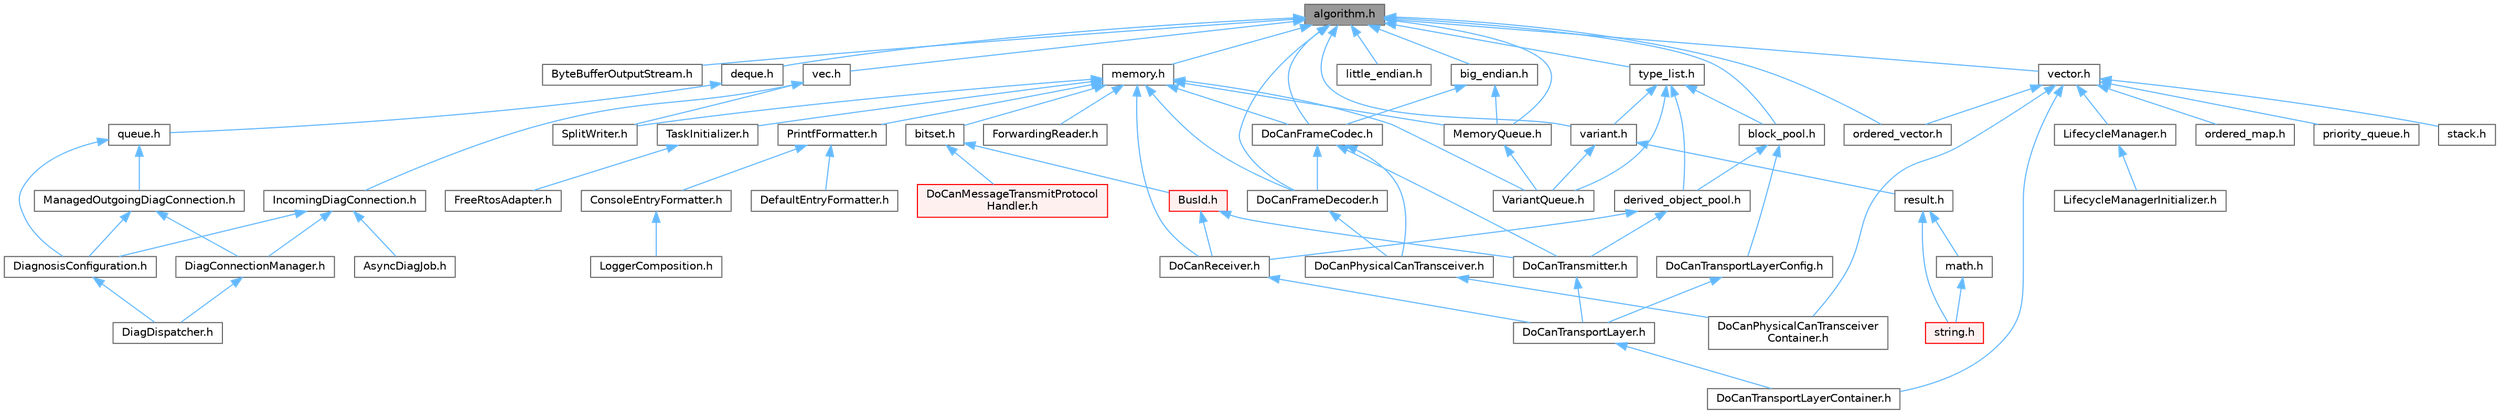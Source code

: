 digraph "algorithm.h"
{
 // LATEX_PDF_SIZE
  bgcolor="transparent";
  edge [fontname=Helvetica,fontsize=10,labelfontname=Helvetica,labelfontsize=10];
  node [fontname=Helvetica,fontsize=10,shape=box,height=0.2,width=0.4];
  Node1 [id="Node000001",label="algorithm.h",height=0.2,width=0.4,color="gray40", fillcolor="grey60", style="filled", fontcolor="black",tooltip=" "];
  Node1 -> Node2 [id="edge1_Node000001_Node000002",dir="back",color="steelblue1",style="solid",tooltip=" "];
  Node2 [id="Node000002",label="ByteBufferOutputStream.h",height=0.2,width=0.4,color="grey40", fillcolor="white", style="filled",URL="$d8/d8a/ByteBufferOutputStream_8h_source.html",tooltip=" "];
  Node1 -> Node3 [id="edge2_Node000001_Node000003",dir="back",color="steelblue1",style="solid",tooltip=" "];
  Node3 [id="Node000003",label="DoCanFrameCodec.h",height=0.2,width=0.4,color="grey40", fillcolor="white", style="filled",URL="$d0/de9/DoCanFrameCodec_8h_source.html",tooltip=" "];
  Node3 -> Node4 [id="edge3_Node000003_Node000004",dir="back",color="steelblue1",style="solid",tooltip=" "];
  Node4 [id="Node000004",label="DoCanFrameDecoder.h",height=0.2,width=0.4,color="grey40", fillcolor="white", style="filled",URL="$dc/d1f/DoCanFrameDecoder_8h_source.html",tooltip=" "];
  Node4 -> Node5 [id="edge4_Node000004_Node000005",dir="back",color="steelblue1",style="solid",tooltip=" "];
  Node5 [id="Node000005",label="DoCanPhysicalCanTransceiver.h",height=0.2,width=0.4,color="grey40", fillcolor="white", style="filled",URL="$de/da1/DoCanPhysicalCanTransceiver_8h_source.html",tooltip=" "];
  Node5 -> Node6 [id="edge5_Node000005_Node000006",dir="back",color="steelblue1",style="solid",tooltip=" "];
  Node6 [id="Node000006",label="DoCanPhysicalCanTransceiver\lContainer.h",height=0.2,width=0.4,color="grey40", fillcolor="white", style="filled",URL="$d4/d75/DoCanPhysicalCanTransceiverContainer_8h_source.html",tooltip=" "];
  Node3 -> Node5 [id="edge6_Node000003_Node000005",dir="back",color="steelblue1",style="solid",tooltip=" "];
  Node3 -> Node7 [id="edge7_Node000003_Node000007",dir="back",color="steelblue1",style="solid",tooltip=" "];
  Node7 [id="Node000007",label="DoCanTransmitter.h",height=0.2,width=0.4,color="grey40", fillcolor="white", style="filled",URL="$da/d1c/DoCanTransmitter_8h_source.html",tooltip=" "];
  Node7 -> Node8 [id="edge8_Node000007_Node000008",dir="back",color="steelblue1",style="solid",tooltip=" "];
  Node8 [id="Node000008",label="DoCanTransportLayer.h",height=0.2,width=0.4,color="grey40", fillcolor="white", style="filled",URL="$dd/d93/DoCanTransportLayer_8h_source.html",tooltip=" "];
  Node8 -> Node9 [id="edge9_Node000008_Node000009",dir="back",color="steelblue1",style="solid",tooltip=" "];
  Node9 [id="Node000009",label="DoCanTransportLayerContainer.h",height=0.2,width=0.4,color="grey40", fillcolor="white", style="filled",URL="$d2/d7b/DoCanTransportLayerContainer_8h_source.html",tooltip=" "];
  Node1 -> Node4 [id="edge10_Node000001_Node000004",dir="back",color="steelblue1",style="solid",tooltip=" "];
  Node1 -> Node10 [id="edge11_Node000001_Node000010",dir="back",color="steelblue1",style="solid",tooltip=" "];
  Node10 [id="Node000010",label="MemoryQueue.h",height=0.2,width=0.4,color="grey40", fillcolor="white", style="filled",URL="$da/deb/MemoryQueue_8h_source.html",tooltip=" "];
  Node10 -> Node11 [id="edge12_Node000010_Node000011",dir="back",color="steelblue1",style="solid",tooltip=" "];
  Node11 [id="Node000011",label="VariantQueue.h",height=0.2,width=0.4,color="grey40", fillcolor="white", style="filled",URL="$d3/d9f/VariantQueue_8h_source.html",tooltip=" "];
  Node1 -> Node12 [id="edge13_Node000001_Node000012",dir="back",color="steelblue1",style="solid",tooltip=" "];
  Node12 [id="Node000012",label="big_endian.h",height=0.2,width=0.4,color="grey40", fillcolor="white", style="filled",URL="$db/dad/big__endian_8h_source.html",tooltip=" "];
  Node12 -> Node3 [id="edge14_Node000012_Node000003",dir="back",color="steelblue1",style="solid",tooltip=" "];
  Node12 -> Node10 [id="edge15_Node000012_Node000010",dir="back",color="steelblue1",style="solid",tooltip=" "];
  Node1 -> Node13 [id="edge16_Node000001_Node000013",dir="back",color="steelblue1",style="solid",tooltip=" "];
  Node13 [id="Node000013",label="block_pool.h",height=0.2,width=0.4,color="grey40", fillcolor="white", style="filled",URL="$d3/d1b/block__pool_8h_source.html",tooltip=" "];
  Node13 -> Node14 [id="edge17_Node000013_Node000014",dir="back",color="steelblue1",style="solid",tooltip=" "];
  Node14 [id="Node000014",label="DoCanTransportLayerConfig.h",height=0.2,width=0.4,color="grey40", fillcolor="white", style="filled",URL="$d1/d84/DoCanTransportLayerConfig_8h_source.html",tooltip=" "];
  Node14 -> Node8 [id="edge18_Node000014_Node000008",dir="back",color="steelblue1",style="solid",tooltip=" "];
  Node13 -> Node15 [id="edge19_Node000013_Node000015",dir="back",color="steelblue1",style="solid",tooltip=" "];
  Node15 [id="Node000015",label="derived_object_pool.h",height=0.2,width=0.4,color="grey40", fillcolor="white", style="filled",URL="$d0/d17/derived__object__pool_8h_source.html",tooltip=" "];
  Node15 -> Node16 [id="edge20_Node000015_Node000016",dir="back",color="steelblue1",style="solid",tooltip=" "];
  Node16 [id="Node000016",label="DoCanReceiver.h",height=0.2,width=0.4,color="grey40", fillcolor="white", style="filled",URL="$dc/dcd/DoCanReceiver_8h_source.html",tooltip=" "];
  Node16 -> Node8 [id="edge21_Node000016_Node000008",dir="back",color="steelblue1",style="solid",tooltip=" "];
  Node15 -> Node7 [id="edge22_Node000015_Node000007",dir="back",color="steelblue1",style="solid",tooltip=" "];
  Node1 -> Node17 [id="edge23_Node000001_Node000017",dir="back",color="steelblue1",style="solid",tooltip=" "];
  Node17 [id="Node000017",label="deque.h",height=0.2,width=0.4,color="grey40", fillcolor="white", style="filled",URL="$dc/d44/deque_8h.html",tooltip=" "];
  Node17 -> Node18 [id="edge24_Node000017_Node000018",dir="back",color="steelblue1",style="solid",tooltip=" "];
  Node18 [id="Node000018",label="queue.h",height=0.2,width=0.4,color="grey40", fillcolor="white", style="filled",URL="$d8/d38/queue_8h.html",tooltip=" "];
  Node18 -> Node19 [id="edge25_Node000018_Node000019",dir="back",color="steelblue1",style="solid",tooltip=" "];
  Node19 [id="Node000019",label="DiagnosisConfiguration.h",height=0.2,width=0.4,color="grey40", fillcolor="white", style="filled",URL="$d8/d98/DiagnosisConfiguration_8h_source.html",tooltip=" "];
  Node19 -> Node20 [id="edge26_Node000019_Node000020",dir="back",color="steelblue1",style="solid",tooltip=" "];
  Node20 [id="Node000020",label="DiagDispatcher.h",height=0.2,width=0.4,color="grey40", fillcolor="white", style="filled",URL="$db/de3/DiagDispatcher_8h_source.html",tooltip=" "];
  Node18 -> Node21 [id="edge27_Node000018_Node000021",dir="back",color="steelblue1",style="solid",tooltip=" "];
  Node21 [id="Node000021",label="ManagedOutgoingDiagConnection.h",height=0.2,width=0.4,color="grey40", fillcolor="white", style="filled",URL="$d8/dea/ManagedOutgoingDiagConnection_8h_source.html",tooltip=" "];
  Node21 -> Node22 [id="edge28_Node000021_Node000022",dir="back",color="steelblue1",style="solid",tooltip=" "];
  Node22 [id="Node000022",label="DiagConnectionManager.h",height=0.2,width=0.4,color="grey40", fillcolor="white", style="filled",URL="$dd/d05/DiagConnectionManager_8h_source.html",tooltip=" "];
  Node22 -> Node20 [id="edge29_Node000022_Node000020",dir="back",color="steelblue1",style="solid",tooltip=" "];
  Node21 -> Node19 [id="edge30_Node000021_Node000019",dir="back",color="steelblue1",style="solid",tooltip=" "];
  Node1 -> Node23 [id="edge31_Node000001_Node000023",dir="back",color="steelblue1",style="solid",tooltip=" "];
  Node23 [id="Node000023",label="little_endian.h",height=0.2,width=0.4,color="grey40", fillcolor="white", style="filled",URL="$d3/d14/little__endian_8h_source.html",tooltip=" "];
  Node1 -> Node24 [id="edge32_Node000001_Node000024",dir="back",color="steelblue1",style="solid",tooltip=" "];
  Node24 [id="Node000024",label="memory.h",height=0.2,width=0.4,color="grey40", fillcolor="white", style="filled",URL="$dc/d18/memory_8h_source.html",tooltip=" "];
  Node24 -> Node3 [id="edge33_Node000024_Node000003",dir="back",color="steelblue1",style="solid",tooltip=" "];
  Node24 -> Node4 [id="edge34_Node000024_Node000004",dir="back",color="steelblue1",style="solid",tooltip=" "];
  Node24 -> Node16 [id="edge35_Node000024_Node000016",dir="back",color="steelblue1",style="solid",tooltip=" "];
  Node24 -> Node25 [id="edge36_Node000024_Node000025",dir="back",color="steelblue1",style="solid",tooltip=" "];
  Node25 [id="Node000025",label="ForwardingReader.h",height=0.2,width=0.4,color="grey40", fillcolor="white", style="filled",URL="$d4/def/ForwardingReader_8h_source.html",tooltip=" "];
  Node24 -> Node10 [id="edge37_Node000024_Node000010",dir="back",color="steelblue1",style="solid",tooltip=" "];
  Node24 -> Node26 [id="edge38_Node000024_Node000026",dir="back",color="steelblue1",style="solid",tooltip=" "];
  Node26 [id="Node000026",label="PrintfFormatter.h",height=0.2,width=0.4,color="grey40", fillcolor="white", style="filled",URL="$d1/d61/PrintfFormatter_8h_source.html",tooltip=" "];
  Node26 -> Node27 [id="edge39_Node000026_Node000027",dir="back",color="steelblue1",style="solid",tooltip=" "];
  Node27 [id="Node000027",label="ConsoleEntryFormatter.h",height=0.2,width=0.4,color="grey40", fillcolor="white", style="filled",URL="$dd/db0/ConsoleEntryFormatter_8h_source.html",tooltip=" "];
  Node27 -> Node28 [id="edge40_Node000027_Node000028",dir="back",color="steelblue1",style="solid",tooltip=" "];
  Node28 [id="Node000028",label="LoggerComposition.h",height=0.2,width=0.4,color="grey40", fillcolor="white", style="filled",URL="$d8/d4f/LoggerComposition_8h_source.html",tooltip=" "];
  Node26 -> Node29 [id="edge41_Node000026_Node000029",dir="back",color="steelblue1",style="solid",tooltip=" "];
  Node29 [id="Node000029",label="DefaultEntryFormatter.h",height=0.2,width=0.4,color="grey40", fillcolor="white", style="filled",URL="$df/dd4/DefaultEntryFormatter_8h_source.html",tooltip=" "];
  Node24 -> Node30 [id="edge42_Node000024_Node000030",dir="back",color="steelblue1",style="solid",tooltip=" "];
  Node30 [id="Node000030",label="SplitWriter.h",height=0.2,width=0.4,color="grey40", fillcolor="white", style="filled",URL="$dc/d25/SplitWriter_8h_source.html",tooltip=" "];
  Node24 -> Node31 [id="edge43_Node000024_Node000031",dir="back",color="steelblue1",style="solid",tooltip=" "];
  Node31 [id="Node000031",label="TaskInitializer.h",height=0.2,width=0.4,color="grey40", fillcolor="white", style="filled",URL="$df/d5f/TaskInitializer_8h_source.html",tooltip=" "];
  Node31 -> Node32 [id="edge44_Node000031_Node000032",dir="back",color="steelblue1",style="solid",tooltip=" "];
  Node32 [id="Node000032",label="FreeRtosAdapter.h",height=0.2,width=0.4,color="grey40", fillcolor="white", style="filled",URL="$d0/de8/FreeRtosAdapter_8h_source.html",tooltip=" "];
  Node24 -> Node11 [id="edge45_Node000024_Node000011",dir="back",color="steelblue1",style="solid",tooltip=" "];
  Node24 -> Node33 [id="edge46_Node000024_Node000033",dir="back",color="steelblue1",style="solid",tooltip=" "];
  Node33 [id="Node000033",label="bitset.h",height=0.2,width=0.4,color="grey40", fillcolor="white", style="filled",URL="$d1/d69/bitset_8h.html",tooltip=" "];
  Node33 -> Node34 [id="edge47_Node000033_Node000034",dir="back",color="steelblue1",style="solid",tooltip=" "];
  Node34 [id="Node000034",label="BusId.h",height=0.2,width=0.4,color="red", fillcolor="#FFF0F0", style="filled",URL="$d3/d98/BusId_8h.html",tooltip=" "];
  Node34 -> Node16 [id="edge48_Node000034_Node000016",dir="back",color="steelblue1",style="solid",tooltip=" "];
  Node34 -> Node7 [id="edge49_Node000034_Node000007",dir="back",color="steelblue1",style="solid",tooltip=" "];
  Node33 -> Node36 [id="edge50_Node000033_Node000036",dir="back",color="steelblue1",style="solid",tooltip=" "];
  Node36 [id="Node000036",label="DoCanMessageTransmitProtocol\lHandler.h",height=0.2,width=0.4,color="red", fillcolor="#FFF0F0", style="filled",URL="$d3/d59/DoCanMessageTransmitProtocolHandler_8h_source.html",tooltip=" "];
  Node1 -> Node38 [id="edge51_Node000001_Node000038",dir="back",color="steelblue1",style="solid",tooltip=" "];
  Node38 [id="Node000038",label="ordered_vector.h",height=0.2,width=0.4,color="grey40", fillcolor="white", style="filled",URL="$d2/dd5/ordered__vector_8h.html",tooltip=" "];
  Node1 -> Node39 [id="edge52_Node000001_Node000039",dir="back",color="steelblue1",style="solid",tooltip=" "];
  Node39 [id="Node000039",label="type_list.h",height=0.2,width=0.4,color="grey40", fillcolor="white", style="filled",URL="$d5/dcc/type__list_8h_source.html",tooltip=" "];
  Node39 -> Node11 [id="edge53_Node000039_Node000011",dir="back",color="steelblue1",style="solid",tooltip=" "];
  Node39 -> Node13 [id="edge54_Node000039_Node000013",dir="back",color="steelblue1",style="solid",tooltip=" "];
  Node39 -> Node15 [id="edge55_Node000039_Node000015",dir="back",color="steelblue1",style="solid",tooltip=" "];
  Node39 -> Node40 [id="edge56_Node000039_Node000040",dir="back",color="steelblue1",style="solid",tooltip=" "];
  Node40 [id="Node000040",label="variant.h",height=0.2,width=0.4,color="grey40", fillcolor="white", style="filled",URL="$d6/d10/variant_8h.html",tooltip=" "];
  Node40 -> Node11 [id="edge57_Node000040_Node000011",dir="back",color="steelblue1",style="solid",tooltip=" "];
  Node40 -> Node41 [id="edge58_Node000040_Node000041",dir="back",color="steelblue1",style="solid",tooltip=" "];
  Node41 [id="Node000041",label="result.h",height=0.2,width=0.4,color="grey40", fillcolor="white", style="filled",URL="$de/d93/result_8h.html",tooltip=" "];
  Node41 -> Node42 [id="edge59_Node000041_Node000042",dir="back",color="steelblue1",style="solid",tooltip=" "];
  Node42 [id="Node000042",label="math.h",height=0.2,width=0.4,color="grey40", fillcolor="white", style="filled",URL="$df/db1/math_8h_source.html",tooltip=" "];
  Node42 -> Node43 [id="edge60_Node000042_Node000043",dir="back",color="steelblue1",style="solid",tooltip=" "];
  Node43 [id="Node000043",label="string.h",height=0.2,width=0.4,color="red", fillcolor="#FFF0F0", style="filled",URL="$da/d66/string_8h.html",tooltip=" "];
  Node41 -> Node43 [id="edge61_Node000041_Node000043",dir="back",color="steelblue1",style="solid",tooltip=" "];
  Node1 -> Node40 [id="edge62_Node000001_Node000040",dir="back",color="steelblue1",style="solid",tooltip=" "];
  Node1 -> Node47 [id="edge63_Node000001_Node000047",dir="back",color="steelblue1",style="solid",tooltip=" "];
  Node47 [id="Node000047",label="vec.h",height=0.2,width=0.4,color="grey40", fillcolor="white", style="filled",URL="$db/d65/vec_8h_source.html",tooltip=" "];
  Node47 -> Node48 [id="edge64_Node000047_Node000048",dir="back",color="steelblue1",style="solid",tooltip=" "];
  Node48 [id="Node000048",label="IncomingDiagConnection.h",height=0.2,width=0.4,color="grey40", fillcolor="white", style="filled",URL="$d6/d37/IncomingDiagConnection_8h_source.html",tooltip=" "];
  Node48 -> Node49 [id="edge65_Node000048_Node000049",dir="back",color="steelblue1",style="solid",tooltip=" "];
  Node49 [id="Node000049",label="AsyncDiagJob.h",height=0.2,width=0.4,color="grey40", fillcolor="white", style="filled",URL="$d2/def/AsyncDiagJob_8h_source.html",tooltip=" "];
  Node48 -> Node22 [id="edge66_Node000048_Node000022",dir="back",color="steelblue1",style="solid",tooltip=" "];
  Node48 -> Node19 [id="edge67_Node000048_Node000019",dir="back",color="steelblue1",style="solid",tooltip=" "];
  Node47 -> Node30 [id="edge68_Node000047_Node000030",dir="back",color="steelblue1",style="solid",tooltip=" "];
  Node1 -> Node50 [id="edge69_Node000001_Node000050",dir="back",color="steelblue1",style="solid",tooltip=" "];
  Node50 [id="Node000050",label="vector.h",height=0.2,width=0.4,color="grey40", fillcolor="white", style="filled",URL="$d6/d68/vector_8h.html",tooltip=" "];
  Node50 -> Node6 [id="edge70_Node000050_Node000006",dir="back",color="steelblue1",style="solid",tooltip=" "];
  Node50 -> Node9 [id="edge71_Node000050_Node000009",dir="back",color="steelblue1",style="solid",tooltip=" "];
  Node50 -> Node51 [id="edge72_Node000050_Node000051",dir="back",color="steelblue1",style="solid",tooltip=" "];
  Node51 [id="Node000051",label="LifecycleManager.h",height=0.2,width=0.4,color="grey40", fillcolor="white", style="filled",URL="$d7/d1a/LifecycleManager_8h.html",tooltip=" "];
  Node51 -> Node52 [id="edge73_Node000051_Node000052",dir="back",color="steelblue1",style="solid",tooltip=" "];
  Node52 [id="Node000052",label="LifecycleManagerInitializer.h",height=0.2,width=0.4,color="grey40", fillcolor="white", style="filled",URL="$d3/d35/LifecycleManagerInitializer_8h_source.html",tooltip=" "];
  Node50 -> Node53 [id="edge74_Node000050_Node000053",dir="back",color="steelblue1",style="solid",tooltip=" "];
  Node53 [id="Node000053",label="ordered_map.h",height=0.2,width=0.4,color="grey40", fillcolor="white", style="filled",URL="$d8/dfd/ordered__map_8h.html",tooltip=" "];
  Node50 -> Node38 [id="edge75_Node000050_Node000038",dir="back",color="steelblue1",style="solid",tooltip=" "];
  Node50 -> Node54 [id="edge76_Node000050_Node000054",dir="back",color="steelblue1",style="solid",tooltip=" "];
  Node54 [id="Node000054",label="priority_queue.h",height=0.2,width=0.4,color="grey40", fillcolor="white", style="filled",URL="$d4/da1/priority__queue_8h.html",tooltip=" "];
  Node50 -> Node55 [id="edge77_Node000050_Node000055",dir="back",color="steelblue1",style="solid",tooltip=" "];
  Node55 [id="Node000055",label="stack.h",height=0.2,width=0.4,color="grey40", fillcolor="white", style="filled",URL="$d7/de0/stack_8h.html",tooltip=" "];
}
